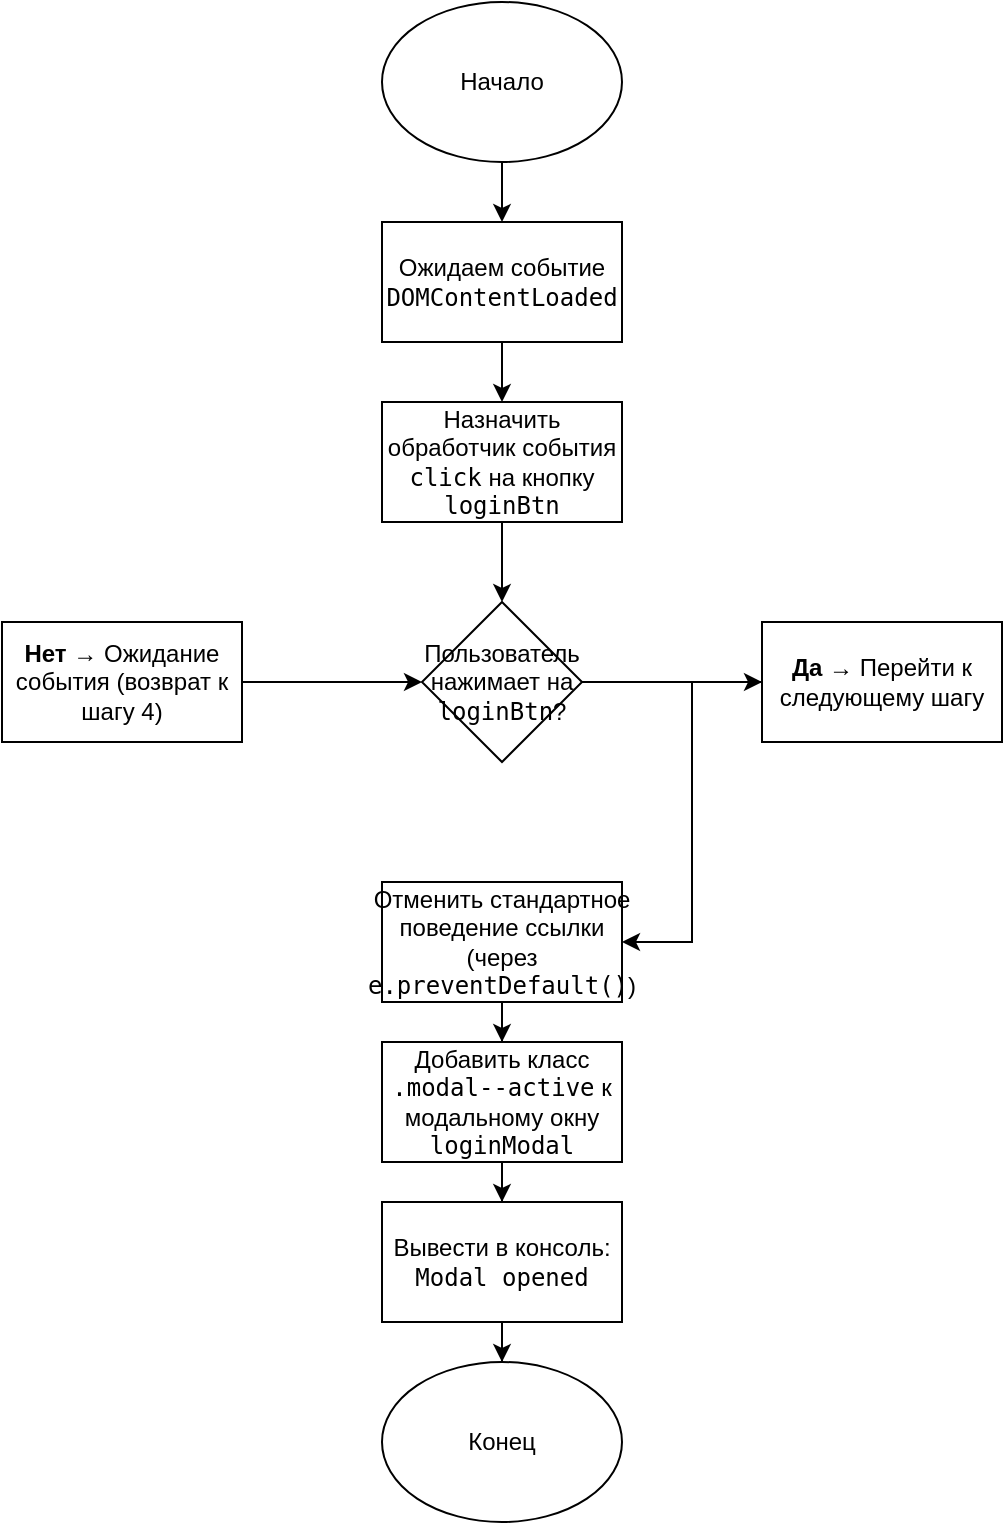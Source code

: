 <mxfile version="27.0.6">
  <diagram name="Страница — 1" id="J5csYhee9oL-4B0zf4vv">
    <mxGraphModel dx="1226" dy="661" grid="1" gridSize="10" guides="1" tooltips="1" connect="1" arrows="1" fold="1" page="1" pageScale="1" pageWidth="827" pageHeight="1169" math="0" shadow="0">
      <root>
        <mxCell id="0" />
        <mxCell id="1" parent="0" />
        <mxCell id="wI3AnqsPnJ_3AisA4k-N-4" style="edgeStyle=orthogonalEdgeStyle;rounded=0;orthogonalLoop=1;jettySize=auto;html=1;" edge="1" parent="1" source="wI3AnqsPnJ_3AisA4k-N-1" target="wI3AnqsPnJ_3AisA4k-N-2">
          <mxGeometry relative="1" as="geometry" />
        </mxCell>
        <mxCell id="wI3AnqsPnJ_3AisA4k-N-1" value="Начало" style="ellipse;whiteSpace=wrap;html=1;" vertex="1" parent="1">
          <mxGeometry x="330" y="10" width="120" height="80" as="geometry" />
        </mxCell>
        <mxCell id="wI3AnqsPnJ_3AisA4k-N-5" style="edgeStyle=orthogonalEdgeStyle;rounded=0;orthogonalLoop=1;jettySize=auto;html=1;" edge="1" parent="1" source="wI3AnqsPnJ_3AisA4k-N-2" target="wI3AnqsPnJ_3AisA4k-N-3">
          <mxGeometry relative="1" as="geometry" />
        </mxCell>
        <mxCell id="wI3AnqsPnJ_3AisA4k-N-2" value="Ожидаем событие &lt;code data-end=&quot;190&quot; data-start=&quot;172&quot;&gt;DOMContentLoaded&lt;/code&gt;" style="rounded=0;whiteSpace=wrap;html=1;" vertex="1" parent="1">
          <mxGeometry x="330" y="120" width="120" height="60" as="geometry" />
        </mxCell>
        <mxCell id="wI3AnqsPnJ_3AisA4k-N-16" style="edgeStyle=orthogonalEdgeStyle;rounded=0;orthogonalLoop=1;jettySize=auto;html=1;" edge="1" parent="1" source="wI3AnqsPnJ_3AisA4k-N-3" target="wI3AnqsPnJ_3AisA4k-N-6">
          <mxGeometry relative="1" as="geometry" />
        </mxCell>
        <mxCell id="wI3AnqsPnJ_3AisA4k-N-3" value="Назначить обработчик события &lt;code data-end=&quot;243&quot; data-start=&quot;236&quot;&gt;click&lt;/code&gt; на кнопку &lt;code data-end=&quot;264&quot; data-start=&quot;254&quot;&gt;loginBtn&lt;/code&gt;" style="rounded=0;whiteSpace=wrap;html=1;" vertex="1" parent="1">
          <mxGeometry x="330" y="210" width="120" height="60" as="geometry" />
        </mxCell>
        <mxCell id="wI3AnqsPnJ_3AisA4k-N-17" style="edgeStyle=orthogonalEdgeStyle;rounded=0;orthogonalLoop=1;jettySize=auto;html=1;" edge="1" parent="1" source="wI3AnqsPnJ_3AisA4k-N-6" target="wI3AnqsPnJ_3AisA4k-N-7">
          <mxGeometry relative="1" as="geometry" />
        </mxCell>
        <mxCell id="wI3AnqsPnJ_3AisA4k-N-6" value="Пользователь нажимает на &lt;code data-end=&quot;303&quot; data-start=&quot;293&quot;&gt;loginBtn&lt;/code&gt;?" style="rhombus;whiteSpace=wrap;html=1;" vertex="1" parent="1">
          <mxGeometry x="350" y="310" width="80" height="80" as="geometry" />
        </mxCell>
        <mxCell id="wI3AnqsPnJ_3AisA4k-N-14" style="edgeStyle=orthogonalEdgeStyle;rounded=0;orthogonalLoop=1;jettySize=auto;html=1;entryX=1;entryY=0.5;entryDx=0;entryDy=0;" edge="1" parent="1" source="wI3AnqsPnJ_3AisA4k-N-7" target="wI3AnqsPnJ_3AisA4k-N-9">
          <mxGeometry relative="1" as="geometry" />
        </mxCell>
        <mxCell id="wI3AnqsPnJ_3AisA4k-N-7" value="&lt;strong data-end=&quot;367&quot; data-start=&quot;361&quot;&gt;Да&lt;/strong&gt; → Перейти к следующему шагу" style="rounded=0;whiteSpace=wrap;html=1;" vertex="1" parent="1">
          <mxGeometry x="520" y="320" width="120" height="60" as="geometry" />
        </mxCell>
        <mxCell id="wI3AnqsPnJ_3AisA4k-N-15" style="edgeStyle=orthogonalEdgeStyle;rounded=0;orthogonalLoop=1;jettySize=auto;html=1;" edge="1" parent="1" source="wI3AnqsPnJ_3AisA4k-N-8" target="wI3AnqsPnJ_3AisA4k-N-6">
          <mxGeometry relative="1" as="geometry" />
        </mxCell>
        <mxCell id="wI3AnqsPnJ_3AisA4k-N-8" value="&lt;strong data-end=&quot;317&quot; data-start=&quot;310&quot;&gt;Нет&lt;/strong&gt; → Ожидание события (возврат к шагу 4)" style="rounded=0;whiteSpace=wrap;html=1;" vertex="1" parent="1">
          <mxGeometry x="140" y="320" width="120" height="60" as="geometry" />
        </mxCell>
        <mxCell id="wI3AnqsPnJ_3AisA4k-N-20" style="edgeStyle=orthogonalEdgeStyle;rounded=0;orthogonalLoop=1;jettySize=auto;html=1;" edge="1" parent="1" source="wI3AnqsPnJ_3AisA4k-N-9" target="wI3AnqsPnJ_3AisA4k-N-10">
          <mxGeometry relative="1" as="geometry" />
        </mxCell>
        <mxCell id="wI3AnqsPnJ_3AisA4k-N-9" value="Отменить стандартное поведение ссылки (через &lt;code data-end=&quot;464&quot; data-start=&quot;444&quot;&gt;e.preventDefault()&lt;/code&gt;)" style="rounded=0;whiteSpace=wrap;html=1;" vertex="1" parent="1">
          <mxGeometry x="330" y="450" width="120" height="60" as="geometry" />
        </mxCell>
        <mxCell id="wI3AnqsPnJ_3AisA4k-N-19" style="edgeStyle=orthogonalEdgeStyle;rounded=0;orthogonalLoop=1;jettySize=auto;html=1;" edge="1" parent="1" source="wI3AnqsPnJ_3AisA4k-N-10" target="wI3AnqsPnJ_3AisA4k-N-11">
          <mxGeometry relative="1" as="geometry" />
        </mxCell>
        <mxCell id="wI3AnqsPnJ_3AisA4k-N-10" value="Добавить класс &lt;code data-end=&quot;500&quot; data-start=&quot;484&quot;&gt;.modal--active&lt;/code&gt; к модальному окну &lt;code data-end=&quot;531&quot; data-start=&quot;519&quot;&gt;loginModal&lt;/code&gt;" style="rounded=0;whiteSpace=wrap;html=1;" vertex="1" parent="1">
          <mxGeometry x="330" y="530" width="120" height="60" as="geometry" />
        </mxCell>
        <mxCell id="wI3AnqsPnJ_3AisA4k-N-18" style="edgeStyle=orthogonalEdgeStyle;rounded=0;orthogonalLoop=1;jettySize=auto;html=1;" edge="1" parent="1" source="wI3AnqsPnJ_3AisA4k-N-11" target="wI3AnqsPnJ_3AisA4k-N-13">
          <mxGeometry relative="1" as="geometry" />
        </mxCell>
        <mxCell id="wI3AnqsPnJ_3AisA4k-N-11" value="Вывести в консоль: &lt;code data-end=&quot;568&quot; data-start=&quot;554&quot;&gt;Modal opened&lt;/code&gt;" style="rounded=0;whiteSpace=wrap;html=1;" vertex="1" parent="1">
          <mxGeometry x="330" y="610" width="120" height="60" as="geometry" />
        </mxCell>
        <mxCell id="wI3AnqsPnJ_3AisA4k-N-13" value="Конец" style="ellipse;whiteSpace=wrap;html=1;" vertex="1" parent="1">
          <mxGeometry x="330" y="690" width="120" height="80" as="geometry" />
        </mxCell>
      </root>
    </mxGraphModel>
  </diagram>
</mxfile>
